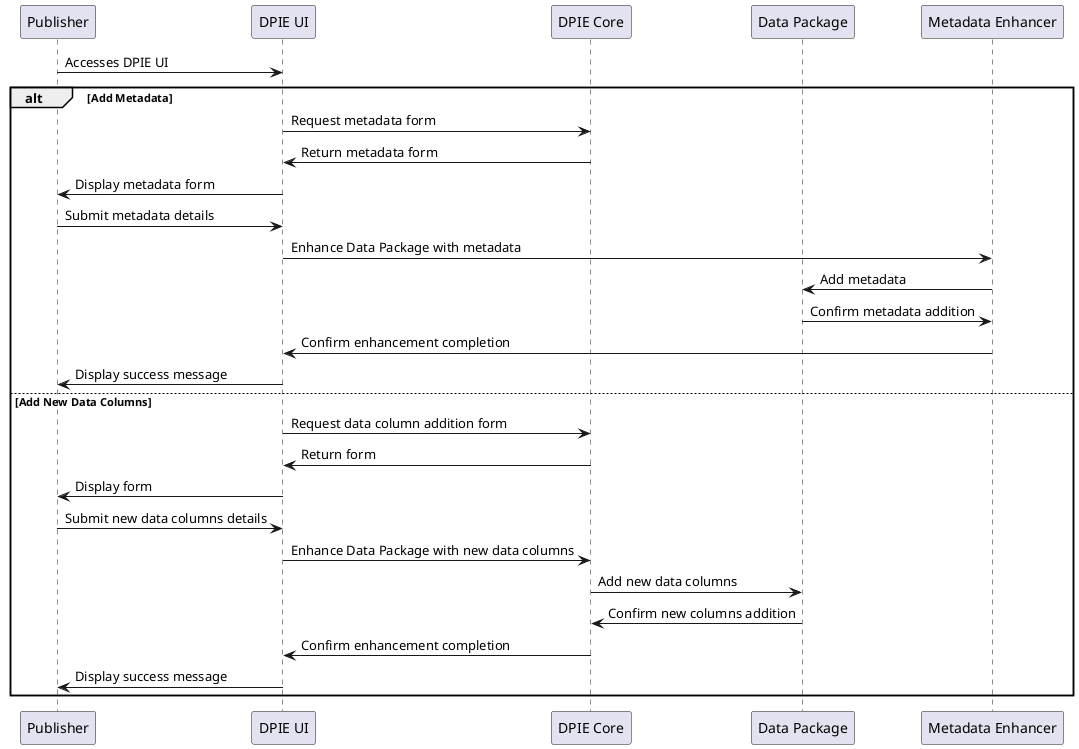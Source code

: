 @startuml
participant Publisher
participant "DPIE UI" as DPIE_UI
participant "DPIE Core" as DPIE_Core
participant "Data Package" as DataPackage
participant "Metadata Enhancer" as MetadataEnhancer

Publisher -> DPIE_UI : Accesses DPIE UI
alt Add Metadata
    DPIE_UI -> DPIE_Core : Request metadata form
    DPIE_Core -> DPIE_UI : Return metadata form
    DPIE_UI -> Publisher : Display metadata form
    Publisher -> DPIE_UI : Submit metadata details
    DPIE_UI -> MetadataEnhancer : Enhance Data Package with metadata
    MetadataEnhancer -> DataPackage : Add metadata
    DataPackage -> MetadataEnhancer : Confirm metadata addition
    MetadataEnhancer -> DPIE_UI : Confirm enhancement completion
    DPIE_UI -> Publisher : Display success message
else Add New Data Columns
    DPIE_UI -> DPIE_Core : Request data column addition form
    DPIE_Core -> DPIE_UI : Return form
    DPIE_UI -> Publisher : Display form
    Publisher -> DPIE_UI : Submit new data columns details
    DPIE_UI -> DPIE_Core : Enhance Data Package with new data columns
    DPIE_Core -> DataPackage : Add new data columns
    DataPackage -> DPIE_Core : Confirm new columns addition
    DPIE_Core -> DPIE_UI : Confirm enhancement completion
    DPIE_UI -> Publisher : Display success message
end
@enduml